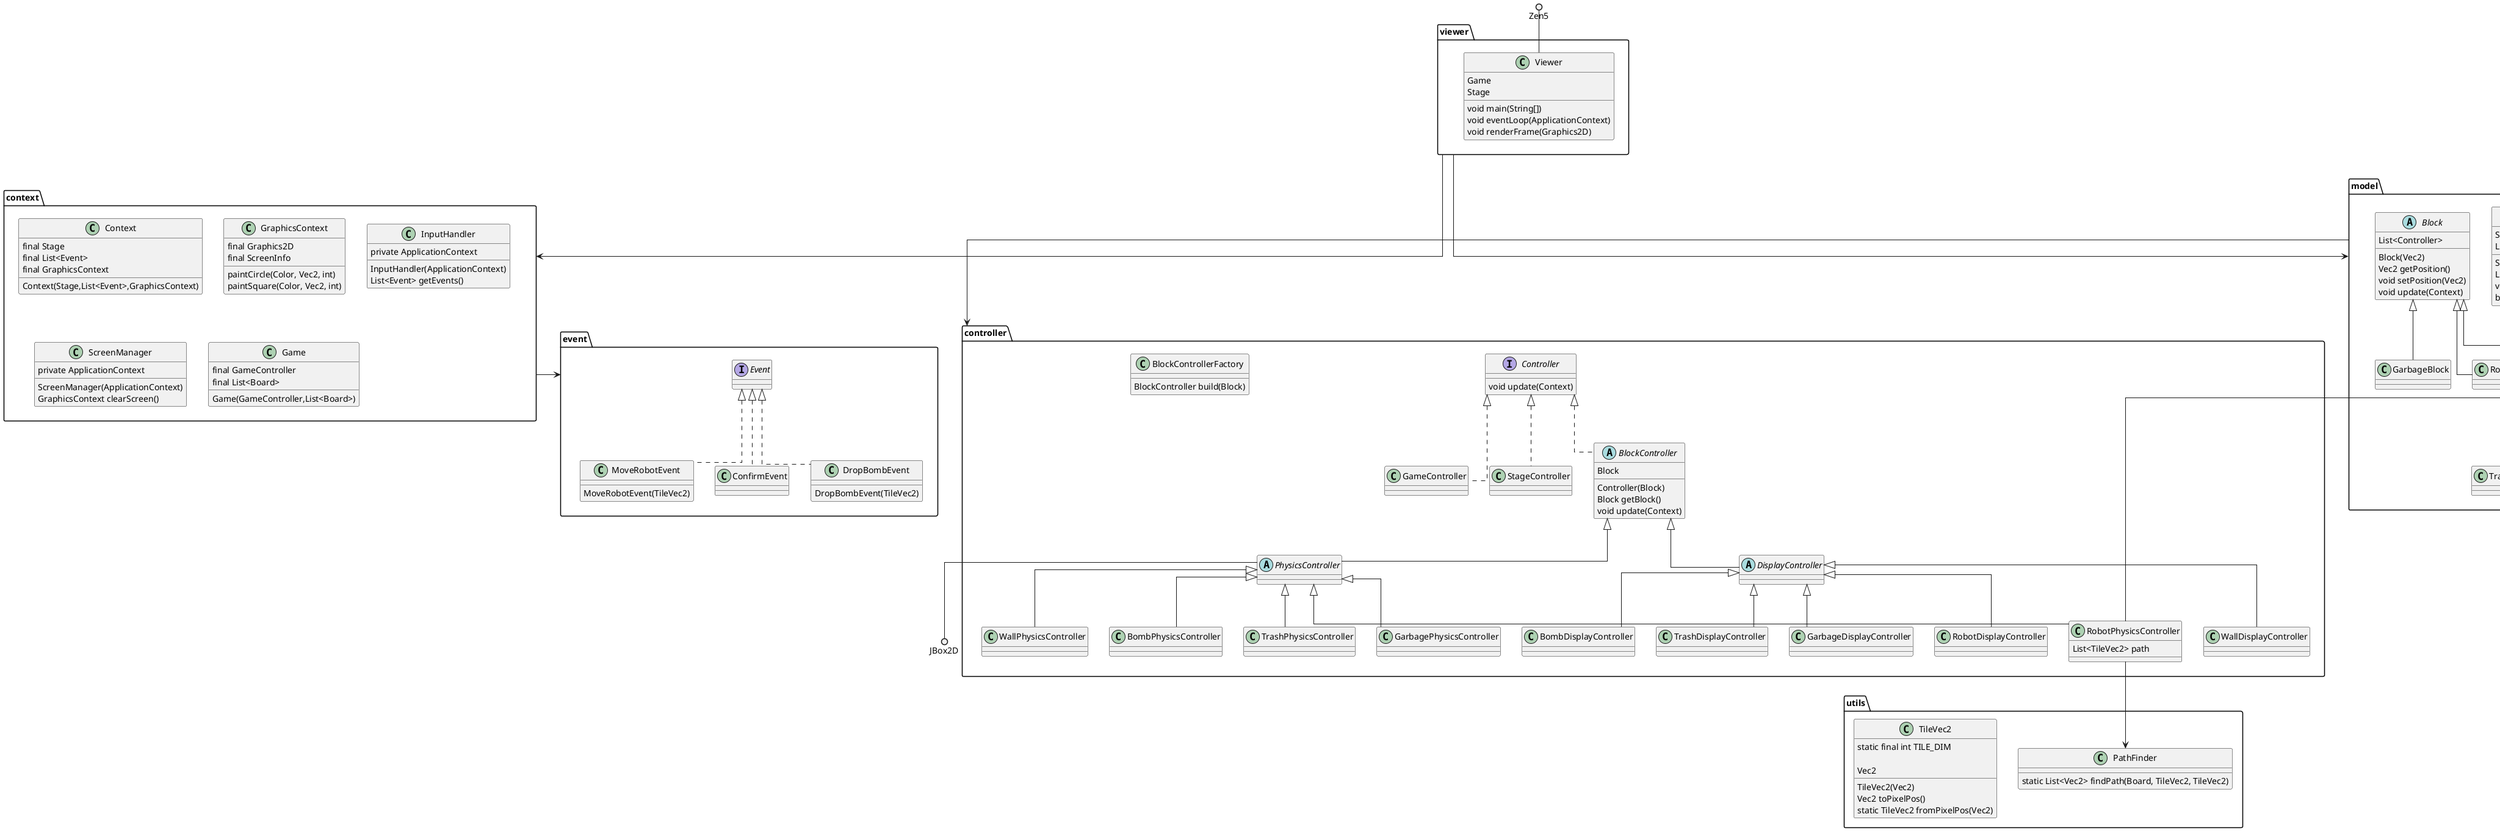 @startuml

skinparam linetype ortho

package utils {
  class PathFinder {
    static List<Vec2> findPath(Board, TileVec2, TileVec2)
  }

  class TileVec2 {
    static final int TILE_DIM

    Vec2
    TileVec2(Vec2)
    Vec2 toPixelPos()
    static TileVec2 fromPixelPos(Vec2)
  }
}

package viewer {
  class Viewer {
    Game
    Stage
    void main(String[])
    void eventLoop(ApplicationContext)
    void renderFrame(Graphics2D)
  }
}

package context {
  class Context {
    Context(Stage,List<Event>,GraphicsContext)
    final Stage
    final List<Event>
    final GraphicsContext
  }

  class GraphicsContext {
    final Graphics2D
    final ScreenInfo
    paintCircle(Color, Vec2, int)
    paintSquare(Color, Vec2, int)
  }

  class InputHandler {
    private ApplicationContext
    InputHandler(ApplicationContext)
    List<Event> getEvents()
  }

  class ScreenManager {
    private ApplicationContext
    ScreenManager(ApplicationContext)
    GraphicsContext clearScreen()
  }

  class Game {
    final GameController
    final List<Board>
    Game(GameController,List<Board>)
  }
}

package event {
  interface Event

  class DropBombEvent implements Event {
    DropBombEvent(TileVec2)
  }

  class MoveRobotEvent implements Event {
    MoveRobotEvent(TileVec2)
  }

  class ConfirmEvent implements Event
}

package board {
  class Board {
    BlockType[][]
  }

  class BoardParser {
    static Board parse(File)
  }

  class BoardValidator {
    static bool validate(Board)
  }

  class BoardConverter {
    static Board worldToBoard(List<Block>)
    static List<Block> boardToWorld(Board)
  }
}

package model {
  enum BlockType {
    Wall
    Trash
    Garbage
    Robot
    Bomb
  }

  class BlockFactory {
    Block build(BlockType, Vec2)
  }

  abstract class Block {
    List<Controller>

    Block(Vec2)
    Vec2 getPosition()
    void setPosition(Vec2)
    void update(Context)
  }

  abstract class StaticBlock extends Block
  class WallBlock extends StaticBlock
  class TrashBlock extends StaticBlock
  class BombBlock extends StaticBlock

  class GarbageBlock extends Block
  class RobotBlock extends Block

  class Stage {
    StageController
    List<Block>
    Stage(Board)
    List<Block> getBlocks()
    void update(Context)
    bool isCleared()
  }
}

package controller {
  interface Controller {
    void update(Context)
  }

  abstract class BlockController implements Controller {
    Block
    Controller(Block)
    Block getBlock()
    void update(Context)
  }

  class BlockControllerFactory {
    BlockController build(Block)
  }

  class GameController implements Controller
  class StageController implements Controller

  abstract class PhysicsController extends BlockController
  abstract class DisplayController extends BlockController

  class WallPhysicsController extends PhysicsController
  class WallDisplayController extends DisplayController

  class TrashPhysicsController extends PhysicsController
  class TrashDisplayController extends DisplayController

  class GarbagePhysicsController extends PhysicsController
  class GarbageDisplayController extends DisplayController

  class RobotPhysicsController extends PhysicsController {
    List<TileVec2> path
  }

  class RobotDisplayController extends DisplayController

  class BombPhysicsController extends PhysicsController
  class BombDisplayController extends DisplayController
}

RobotPhysicsController --> PathFinder
RobotPhysicsController --> BoardConverter

Stage --> BoardConverter

PhysicsController --() JBox2D
Zen5 ()-- Viewer

viewer --> context
viewer --> model

context --> event

model --> controller

board --> model

@enduml
